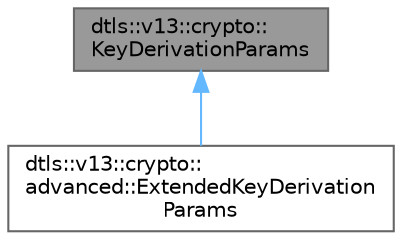 digraph "dtls::v13::crypto::KeyDerivationParams"
{
 // LATEX_PDF_SIZE
  bgcolor="transparent";
  edge [fontname=Helvetica,fontsize=10,labelfontname=Helvetica,labelfontsize=10];
  node [fontname=Helvetica,fontsize=10,shape=box,height=0.2,width=0.4];
  Node1 [id="Node000001",label="dtls::v13::crypto::\lKeyDerivationParams",height=0.2,width=0.4,color="gray40", fillcolor="grey60", style="filled", fontcolor="black",tooltip="Key derivation parameters for HKDF and PBKDF2 operations."];
  Node1 -> Node2 [id="edge1_Node000001_Node000002",dir="back",color="steelblue1",style="solid",tooltip=" "];
  Node2 [id="Node000002",label="dtls::v13::crypto::\ladvanced::ExtendedKeyDerivation\lParams",height=0.2,width=0.4,color="gray40", fillcolor="white", style="filled",URL="$structdtls_1_1v13_1_1crypto_1_1advanced_1_1ExtendedKeyDerivationParams.html",tooltip="Extended key derivation parameters."];
}
